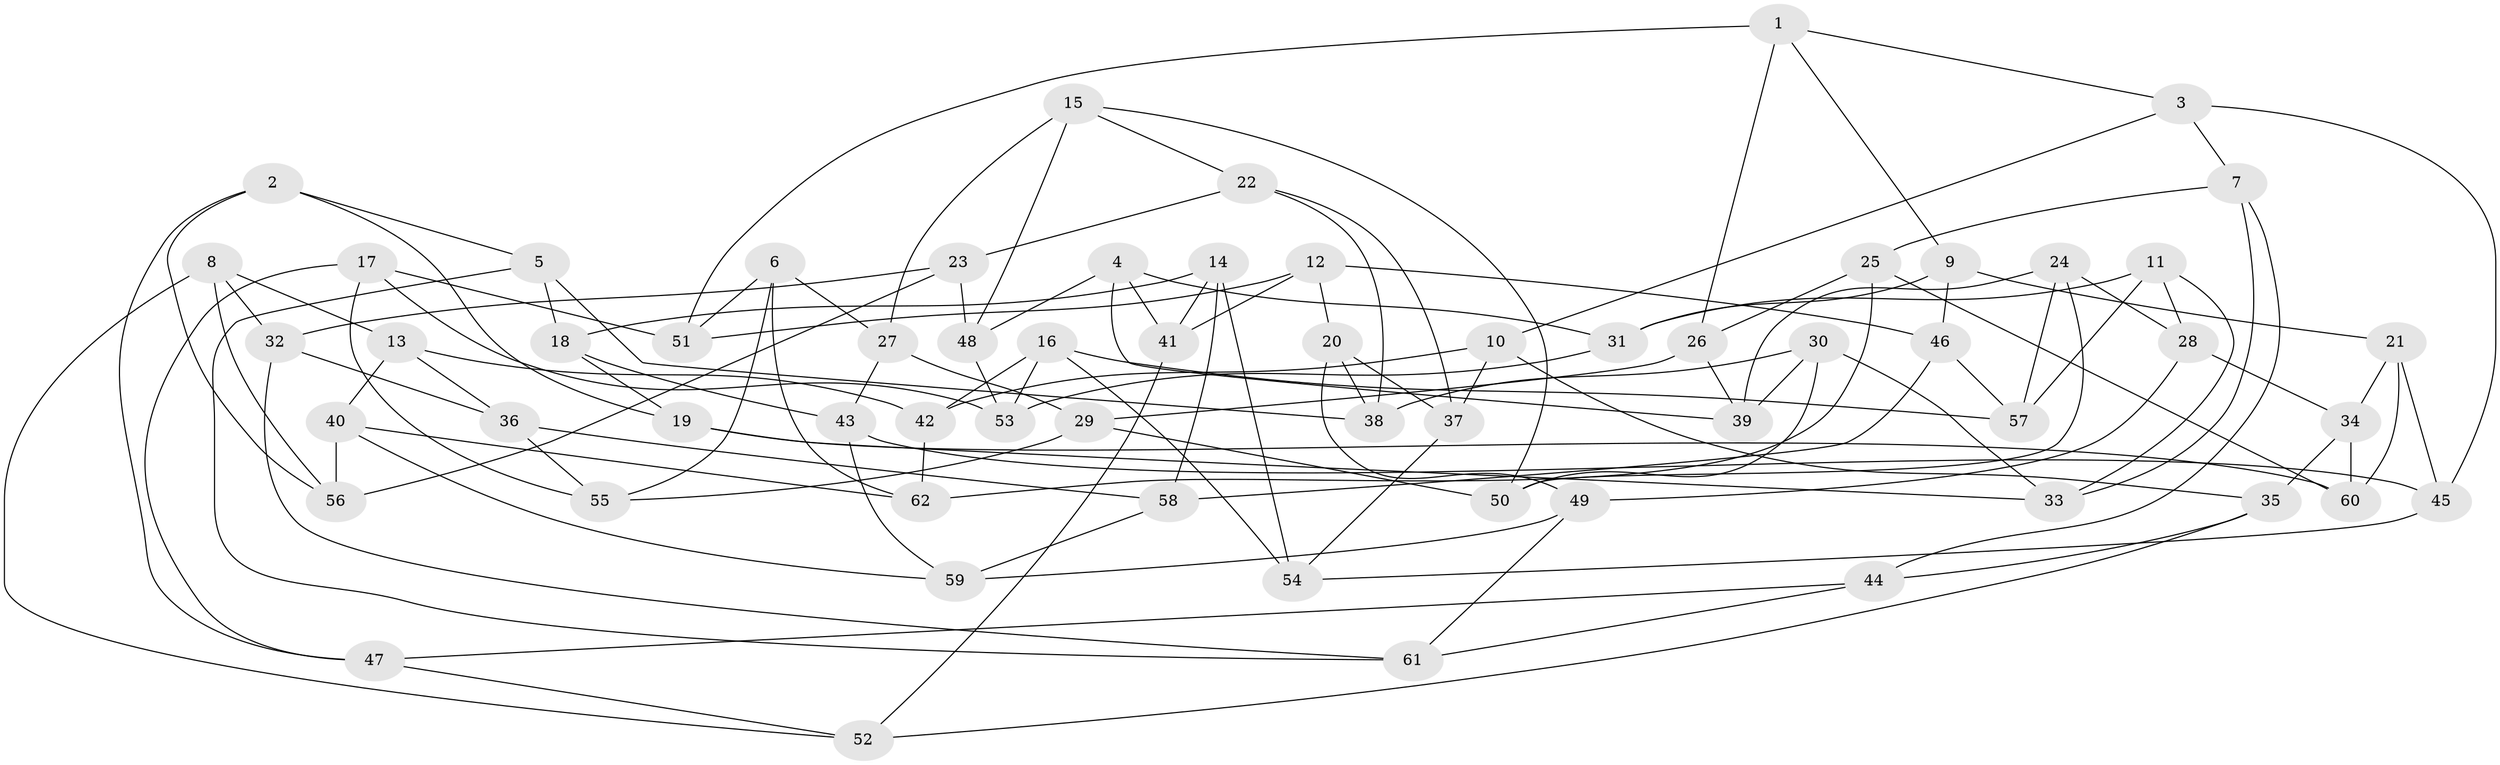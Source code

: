 // coarse degree distribution, {9: 0.16129032258064516, 5: 0.03225806451612903, 3: 0.16129032258064516, 7: 0.03225806451612903, 4: 0.5483870967741935, 8: 0.06451612903225806}
// Generated by graph-tools (version 1.1) at 2025/53/03/04/25 22:53:53]
// undirected, 62 vertices, 124 edges
graph export_dot {
  node [color=gray90,style=filled];
  1;
  2;
  3;
  4;
  5;
  6;
  7;
  8;
  9;
  10;
  11;
  12;
  13;
  14;
  15;
  16;
  17;
  18;
  19;
  20;
  21;
  22;
  23;
  24;
  25;
  26;
  27;
  28;
  29;
  30;
  31;
  32;
  33;
  34;
  35;
  36;
  37;
  38;
  39;
  40;
  41;
  42;
  43;
  44;
  45;
  46;
  47;
  48;
  49;
  50;
  51;
  52;
  53;
  54;
  55;
  56;
  57;
  58;
  59;
  60;
  61;
  62;
  1 -- 9;
  1 -- 51;
  1 -- 3;
  1 -- 26;
  2 -- 47;
  2 -- 56;
  2 -- 5;
  2 -- 19;
  3 -- 7;
  3 -- 45;
  3 -- 10;
  4 -- 48;
  4 -- 41;
  4 -- 39;
  4 -- 31;
  5 -- 38;
  5 -- 18;
  5 -- 61;
  6 -- 51;
  6 -- 55;
  6 -- 27;
  6 -- 62;
  7 -- 25;
  7 -- 44;
  7 -- 33;
  8 -- 32;
  8 -- 13;
  8 -- 56;
  8 -- 52;
  9 -- 46;
  9 -- 31;
  9 -- 21;
  10 -- 35;
  10 -- 42;
  10 -- 37;
  11 -- 33;
  11 -- 57;
  11 -- 28;
  11 -- 31;
  12 -- 41;
  12 -- 20;
  12 -- 51;
  12 -- 46;
  13 -- 42;
  13 -- 40;
  13 -- 36;
  14 -- 54;
  14 -- 41;
  14 -- 58;
  14 -- 18;
  15 -- 27;
  15 -- 22;
  15 -- 48;
  15 -- 50;
  16 -- 57;
  16 -- 53;
  16 -- 42;
  16 -- 54;
  17 -- 53;
  17 -- 55;
  17 -- 47;
  17 -- 51;
  18 -- 43;
  18 -- 19;
  19 -- 60;
  19 -- 33;
  20 -- 38;
  20 -- 37;
  20 -- 49;
  21 -- 60;
  21 -- 34;
  21 -- 45;
  22 -- 23;
  22 -- 37;
  22 -- 38;
  23 -- 48;
  23 -- 32;
  23 -- 56;
  24 -- 28;
  24 -- 50;
  24 -- 39;
  24 -- 57;
  25 -- 62;
  25 -- 60;
  25 -- 26;
  26 -- 29;
  26 -- 39;
  27 -- 29;
  27 -- 43;
  28 -- 34;
  28 -- 49;
  29 -- 50;
  29 -- 55;
  30 -- 33;
  30 -- 50;
  30 -- 38;
  30 -- 39;
  31 -- 53;
  32 -- 36;
  32 -- 61;
  34 -- 60;
  34 -- 35;
  35 -- 44;
  35 -- 52;
  36 -- 55;
  36 -- 58;
  37 -- 54;
  40 -- 59;
  40 -- 62;
  40 -- 56;
  41 -- 52;
  42 -- 62;
  43 -- 59;
  43 -- 45;
  44 -- 47;
  44 -- 61;
  45 -- 54;
  46 -- 57;
  46 -- 58;
  47 -- 52;
  48 -- 53;
  49 -- 61;
  49 -- 59;
  58 -- 59;
}
